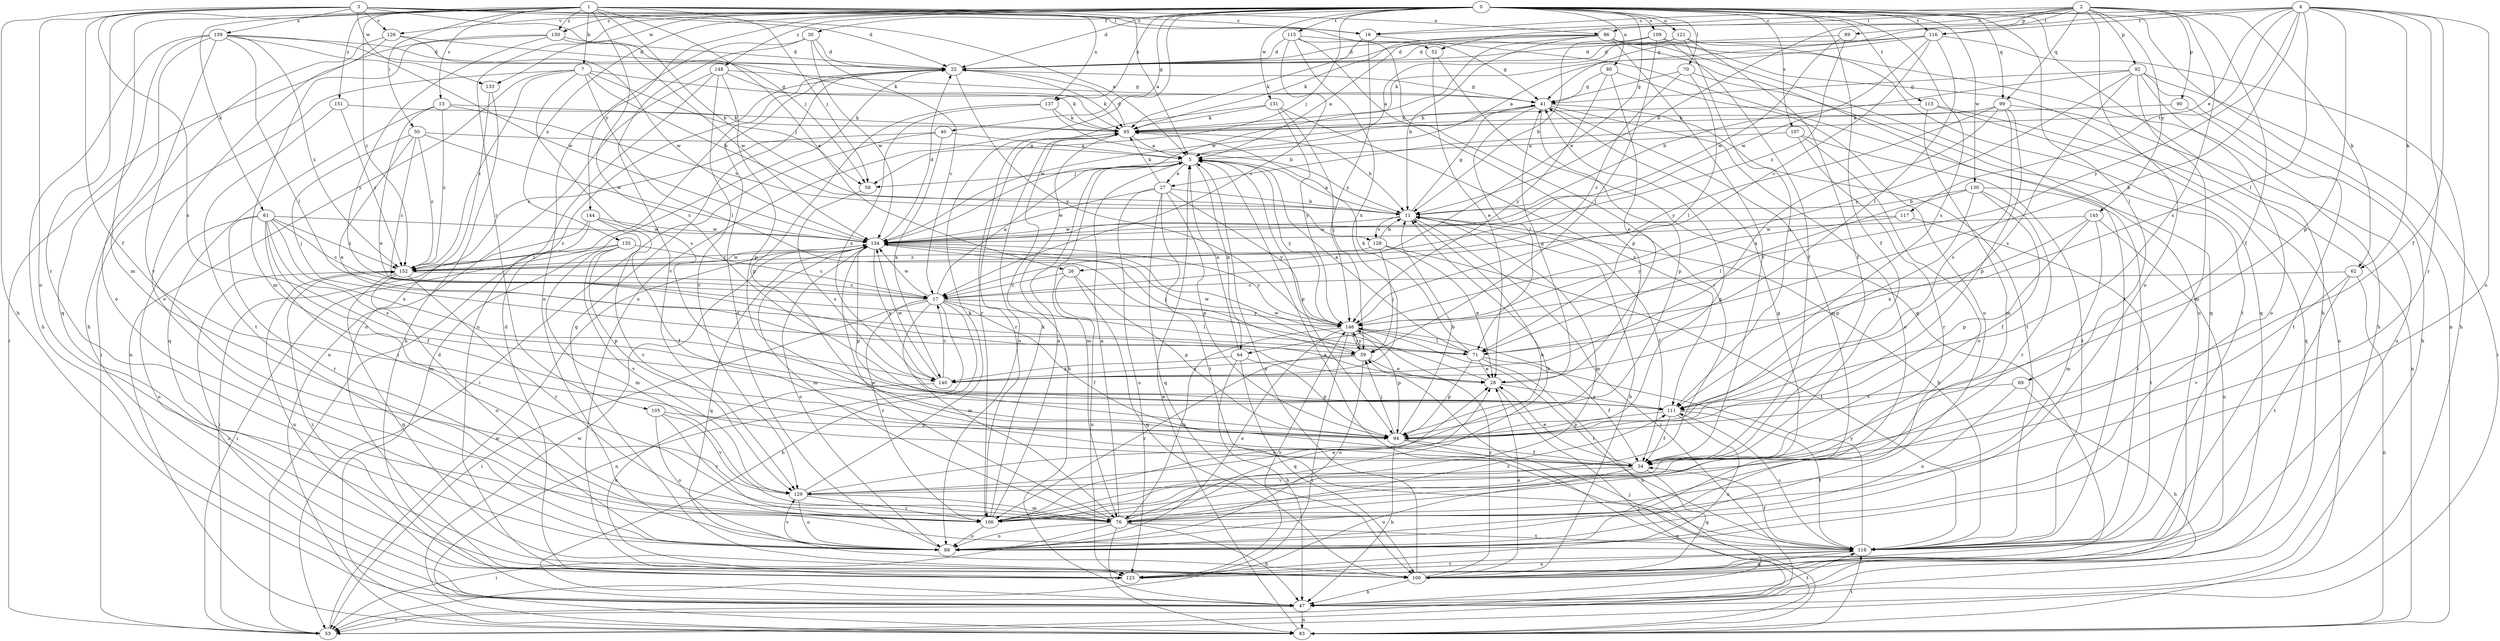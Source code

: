 strict digraph  {
0;
1;
2;
3;
4;
5;
7;
11;
13;
16;
17;
22;
26;
27;
28;
30;
34;
40;
41;
47;
50;
52;
53;
58;
59;
61;
62;
64;
65;
69;
70;
71;
76;
80;
83;
86;
88;
89;
90;
92;
94;
99;
100;
105;
106;
107;
109;
111;
113;
115;
116;
117;
118;
121;
123;
126;
128;
129;
130;
131;
133;
134;
135;
137;
139;
140;
144;
145;
146;
148;
150;
151;
152;
0 -> 22  [label=d];
0 -> 26  [label=e];
0 -> 30  [label=f];
0 -> 34  [label=f];
0 -> 40  [label=g];
0 -> 47  [label=h];
0 -> 58  [label=j];
0 -> 69  [label=l];
0 -> 70  [label=l];
0 -> 80  [label=n];
0 -> 83  [label=n];
0 -> 99  [label=q];
0 -> 105  [label=r];
0 -> 107  [label=s];
0 -> 109  [label=s];
0 -> 111  [label=s];
0 -> 113  [label=t];
0 -> 115  [label=t];
0 -> 116  [label=t];
0 -> 121  [label=u];
0 -> 123  [label=u];
0 -> 126  [label=v];
0 -> 130  [label=w];
0 -> 131  [label=w];
0 -> 133  [label=w];
0 -> 135  [label=x];
0 -> 137  [label=x];
0 -> 144  [label=y];
0 -> 148  [label=z];
0 -> 150  [label=z];
1 -> 5  [label=a];
1 -> 7  [label=b];
1 -> 11  [label=b];
1 -> 13  [label=c];
1 -> 16  [label=c];
1 -> 26  [label=e];
1 -> 50  [label=i];
1 -> 58  [label=j];
1 -> 61  [label=k];
1 -> 76  [label=m];
1 -> 86  [label=o];
1 -> 106  [label=r];
1 -> 111  [label=s];
1 -> 137  [label=x];
1 -> 150  [label=z];
1 -> 151  [label=z];
1 -> 152  [label=z];
2 -> 11  [label=b];
2 -> 16  [label=c];
2 -> 34  [label=f];
2 -> 52  [label=i];
2 -> 62  [label=k];
2 -> 86  [label=o];
2 -> 88  [label=o];
2 -> 89  [label=p];
2 -> 90  [label=p];
2 -> 92  [label=p];
2 -> 99  [label=q];
2 -> 111  [label=s];
2 -> 116  [label=t];
2 -> 145  [label=y];
3 -> 5  [label=a];
3 -> 16  [label=c];
3 -> 22  [label=d];
3 -> 34  [label=f];
3 -> 47  [label=h];
3 -> 52  [label=i];
3 -> 58  [label=j];
3 -> 88  [label=o];
3 -> 111  [label=s];
3 -> 126  [label=v];
3 -> 133  [label=w];
3 -> 139  [label=x];
4 -> 16  [label=c];
4 -> 27  [label=e];
4 -> 34  [label=f];
4 -> 41  [label=g];
4 -> 62  [label=k];
4 -> 64  [label=k];
4 -> 71  [label=l];
4 -> 88  [label=o];
4 -> 94  [label=p];
4 -> 106  [label=r];
4 -> 116  [label=t];
4 -> 117  [label=t];
4 -> 146  [label=y];
5 -> 27  [label=e];
5 -> 58  [label=j];
5 -> 64  [label=k];
5 -> 76  [label=m];
5 -> 94  [label=p];
5 -> 146  [label=y];
7 -> 11  [label=b];
7 -> 41  [label=g];
7 -> 53  [label=i];
7 -> 58  [label=j];
7 -> 71  [label=l];
7 -> 83  [label=n];
7 -> 111  [label=s];
7 -> 152  [label=z];
11 -> 5  [label=a];
11 -> 34  [label=f];
11 -> 41  [label=g];
11 -> 53  [label=i];
11 -> 76  [label=m];
11 -> 128  [label=v];
11 -> 134  [label=w];
13 -> 28  [label=e];
13 -> 65  [label=k];
13 -> 100  [label=q];
13 -> 128  [label=v];
13 -> 152  [label=z];
16 -> 65  [label=k];
16 -> 100  [label=q];
16 -> 146  [label=y];
17 -> 5  [label=a];
17 -> 34  [label=f];
17 -> 47  [label=h];
17 -> 53  [label=i];
17 -> 71  [label=l];
17 -> 76  [label=m];
17 -> 83  [label=n];
17 -> 106  [label=r];
17 -> 134  [label=w];
17 -> 146  [label=y];
22 -> 41  [label=g];
22 -> 53  [label=i];
22 -> 65  [label=k];
22 -> 100  [label=q];
22 -> 146  [label=y];
26 -> 17  [label=c];
26 -> 94  [label=p];
26 -> 100  [label=q];
26 -> 123  [label=u];
27 -> 11  [label=b];
27 -> 65  [label=k];
27 -> 94  [label=p];
27 -> 100  [label=q];
27 -> 118  [label=t];
27 -> 123  [label=u];
27 -> 134  [label=w];
27 -> 146  [label=y];
28 -> 41  [label=g];
28 -> 53  [label=i];
28 -> 111  [label=s];
28 -> 134  [label=w];
30 -> 17  [label=c];
30 -> 22  [label=d];
30 -> 88  [label=o];
30 -> 129  [label=v];
30 -> 134  [label=w];
34 -> 28  [label=e];
34 -> 100  [label=q];
34 -> 123  [label=u];
34 -> 129  [label=v];
40 -> 5  [label=a];
40 -> 53  [label=i];
40 -> 140  [label=x];
40 -> 152  [label=z];
41 -> 65  [label=k];
41 -> 71  [label=l];
41 -> 76  [label=m];
41 -> 88  [label=o];
41 -> 94  [label=p];
41 -> 118  [label=t];
41 -> 134  [label=w];
47 -> 53  [label=i];
47 -> 83  [label=n];
47 -> 118  [label=t];
47 -> 152  [label=z];
50 -> 5  [label=a];
50 -> 17  [label=c];
50 -> 28  [label=e];
50 -> 59  [label=j];
50 -> 134  [label=w];
50 -> 152  [label=z];
52 -> 28  [label=e];
52 -> 100  [label=q];
53 -> 134  [label=w];
58 -> 111  [label=s];
59 -> 28  [label=e];
59 -> 88  [label=o];
59 -> 106  [label=r];
59 -> 134  [label=w];
59 -> 140  [label=x];
59 -> 146  [label=y];
61 -> 17  [label=c];
61 -> 34  [label=f];
61 -> 76  [label=m];
61 -> 106  [label=r];
61 -> 111  [label=s];
61 -> 123  [label=u];
61 -> 134  [label=w];
61 -> 140  [label=x];
61 -> 152  [label=z];
62 -> 17  [label=c];
62 -> 83  [label=n];
62 -> 118  [label=t];
62 -> 129  [label=v];
64 -> 5  [label=a];
64 -> 47  [label=h];
64 -> 94  [label=p];
64 -> 100  [label=q];
64 -> 140  [label=x];
65 -> 5  [label=a];
65 -> 11  [label=b];
65 -> 22  [label=d];
65 -> 47  [label=h];
65 -> 88  [label=o];
65 -> 106  [label=r];
69 -> 47  [label=h];
69 -> 88  [label=o];
69 -> 111  [label=s];
70 -> 17  [label=c];
70 -> 41  [label=g];
70 -> 71  [label=l];
70 -> 118  [label=t];
71 -> 5  [label=a];
71 -> 28  [label=e];
71 -> 34  [label=f];
71 -> 47  [label=h];
71 -> 65  [label=k];
71 -> 94  [label=p];
76 -> 5  [label=a];
76 -> 28  [label=e];
76 -> 47  [label=h];
76 -> 53  [label=i];
76 -> 83  [label=n];
76 -> 88  [label=o];
76 -> 111  [label=s];
76 -> 118  [label=t];
76 -> 134  [label=w];
80 -> 28  [label=e];
80 -> 41  [label=g];
80 -> 88  [label=o];
80 -> 146  [label=y];
83 -> 5  [label=a];
83 -> 22  [label=d];
83 -> 59  [label=j];
83 -> 118  [label=t];
83 -> 134  [label=w];
86 -> 5  [label=a];
86 -> 11  [label=b];
86 -> 22  [label=d];
86 -> 34  [label=f];
86 -> 65  [label=k];
86 -> 83  [label=n];
86 -> 118  [label=t];
86 -> 123  [label=u];
86 -> 134  [label=w];
88 -> 22  [label=d];
88 -> 129  [label=v];
89 -> 22  [label=d];
89 -> 134  [label=w];
89 -> 152  [label=z];
90 -> 65  [label=k];
90 -> 118  [label=t];
92 -> 11  [label=b];
92 -> 41  [label=g];
92 -> 47  [label=h];
92 -> 53  [label=i];
92 -> 76  [label=m];
92 -> 88  [label=o];
92 -> 111  [label=s];
92 -> 146  [label=y];
94 -> 11  [label=b];
94 -> 34  [label=f];
94 -> 47  [label=h];
94 -> 59  [label=j];
94 -> 83  [label=n];
99 -> 65  [label=k];
99 -> 94  [label=p];
99 -> 111  [label=s];
99 -> 123  [label=u];
99 -> 140  [label=x];
99 -> 146  [label=y];
100 -> 5  [label=a];
100 -> 11  [label=b];
100 -> 28  [label=e];
100 -> 47  [label=h];
100 -> 146  [label=y];
105 -> 88  [label=o];
105 -> 94  [label=p];
105 -> 106  [label=r];
105 -> 129  [label=v];
106 -> 5  [label=a];
106 -> 11  [label=b];
106 -> 28  [label=e];
106 -> 41  [label=g];
106 -> 65  [label=k];
106 -> 88  [label=o];
107 -> 5  [label=a];
107 -> 88  [label=o];
107 -> 106  [label=r];
107 -> 118  [label=t];
109 -> 11  [label=b];
109 -> 22  [label=d];
109 -> 34  [label=f];
109 -> 59  [label=j];
109 -> 100  [label=q];
111 -> 34  [label=f];
111 -> 94  [label=p];
111 -> 118  [label=t];
111 -> 123  [label=u];
113 -> 65  [label=k];
113 -> 76  [label=m];
113 -> 83  [label=n];
113 -> 100  [label=q];
115 -> 17  [label=c];
115 -> 22  [label=d];
115 -> 41  [label=g];
115 -> 94  [label=p];
115 -> 106  [label=r];
115 -> 140  [label=x];
116 -> 5  [label=a];
116 -> 17  [label=c];
116 -> 22  [label=d];
116 -> 47  [label=h];
116 -> 65  [label=k];
116 -> 71  [label=l];
116 -> 134  [label=w];
117 -> 118  [label=t];
117 -> 134  [label=w];
117 -> 146  [label=y];
118 -> 5  [label=a];
118 -> 11  [label=b];
118 -> 34  [label=f];
118 -> 100  [label=q];
118 -> 111  [label=s];
118 -> 123  [label=u];
118 -> 146  [label=y];
121 -> 5  [label=a];
121 -> 22  [label=d];
121 -> 34  [label=f];
121 -> 47  [label=h];
121 -> 111  [label=s];
123 -> 22  [label=d];
123 -> 118  [label=t];
123 -> 146  [label=y];
123 -> 152  [label=z];
126 -> 22  [label=d];
126 -> 47  [label=h];
126 -> 88  [label=o];
126 -> 134  [label=w];
128 -> 11  [label=b];
128 -> 28  [label=e];
128 -> 59  [label=j];
128 -> 118  [label=t];
128 -> 152  [label=z];
129 -> 11  [label=b];
129 -> 41  [label=g];
129 -> 65  [label=k];
129 -> 76  [label=m];
129 -> 88  [label=o];
129 -> 106  [label=r];
130 -> 11  [label=b];
130 -> 34  [label=f];
130 -> 71  [label=l];
130 -> 94  [label=p];
130 -> 106  [label=r];
130 -> 118  [label=t];
131 -> 59  [label=j];
131 -> 65  [label=k];
131 -> 106  [label=r];
131 -> 111  [label=s];
131 -> 146  [label=y];
133 -> 47  [label=h];
133 -> 123  [label=u];
134 -> 22  [label=d];
134 -> 59  [label=j];
134 -> 76  [label=m];
134 -> 88  [label=o];
134 -> 94  [label=p];
134 -> 100  [label=q];
134 -> 140  [label=x];
134 -> 146  [label=y];
134 -> 152  [label=z];
135 -> 17  [label=c];
135 -> 53  [label=i];
135 -> 76  [label=m];
135 -> 94  [label=p];
135 -> 129  [label=v];
135 -> 152  [label=z];
137 -> 11  [label=b];
137 -> 65  [label=k];
137 -> 94  [label=p];
137 -> 140  [label=x];
139 -> 22  [label=d];
139 -> 47  [label=h];
139 -> 65  [label=k];
139 -> 71  [label=l];
139 -> 88  [label=o];
139 -> 100  [label=q];
139 -> 129  [label=v];
139 -> 134  [label=w];
139 -> 152  [label=z];
140 -> 17  [label=c];
140 -> 123  [label=u];
140 -> 134  [label=w];
144 -> 34  [label=f];
144 -> 53  [label=i];
144 -> 129  [label=v];
144 -> 134  [label=w];
144 -> 152  [label=z];
145 -> 76  [label=m];
145 -> 94  [label=p];
145 -> 123  [label=u];
145 -> 134  [label=w];
145 -> 140  [label=x];
146 -> 53  [label=i];
146 -> 59  [label=j];
146 -> 71  [label=l];
146 -> 76  [label=m];
146 -> 88  [label=o];
146 -> 94  [label=p];
146 -> 118  [label=t];
148 -> 41  [label=g];
148 -> 65  [label=k];
148 -> 83  [label=n];
148 -> 94  [label=p];
148 -> 123  [label=u];
148 -> 129  [label=v];
150 -> 22  [label=d];
150 -> 53  [label=i];
150 -> 76  [label=m];
150 -> 134  [label=w];
150 -> 146  [label=y];
151 -> 65  [label=k];
151 -> 118  [label=t];
151 -> 152  [label=z];
152 -> 17  [label=c];
152 -> 88  [label=o];
152 -> 100  [label=q];
152 -> 106  [label=r];
152 -> 123  [label=u];
152 -> 134  [label=w];
}
